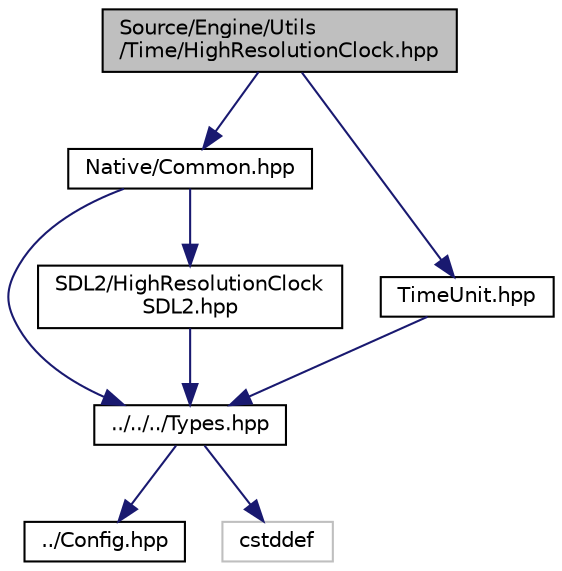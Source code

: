 digraph "Source/Engine/Utils/Time/HighResolutionClock.hpp"
{
  edge [fontname="Helvetica",fontsize="10",labelfontname="Helvetica",labelfontsize="10"];
  node [fontname="Helvetica",fontsize="10",shape=record];
  Node0 [label="Source/Engine/Utils\l/Time/HighResolutionClock.hpp",height=0.2,width=0.4,color="black", fillcolor="grey75", style="filled", fontcolor="black"];
  Node0 -> Node1 [color="midnightblue",fontsize="10",style="solid",fontname="Helvetica"];
  Node1 [label="Native/Common.hpp",height=0.2,width=0.4,color="black", fillcolor="white", style="filled",URL="$Utils_2Time_2Native_2Common_8hpp.html"];
  Node1 -> Node2 [color="midnightblue",fontsize="10",style="solid",fontname="Helvetica"];
  Node2 [label="../../../Types.hpp",height=0.2,width=0.4,color="black", fillcolor="white", style="filled",URL="$Types_8hpp.html"];
  Node2 -> Node3 [color="midnightblue",fontsize="10",style="solid",fontname="Helvetica"];
  Node3 [label="../Config.hpp",height=0.2,width=0.4,color="black", fillcolor="white", style="filled",URL="$Config_8hpp.html"];
  Node2 -> Node4 [color="midnightblue",fontsize="10",style="solid",fontname="Helvetica"];
  Node4 [label="cstddef",height=0.2,width=0.4,color="grey75", fillcolor="white", style="filled"];
  Node1 -> Node5 [color="midnightblue",fontsize="10",style="solid",fontname="Helvetica"];
  Node5 [label="SDL2/HighResolutionClock\lSDL2.hpp",height=0.2,width=0.4,color="black", fillcolor="white", style="filled",URL="$HighResolutionClockSDL2_8hpp.html"];
  Node5 -> Node2 [color="midnightblue",fontsize="10",style="solid",fontname="Helvetica"];
  Node0 -> Node6 [color="midnightblue",fontsize="10",style="solid",fontname="Helvetica"];
  Node6 [label="TimeUnit.hpp",height=0.2,width=0.4,color="black", fillcolor="white", style="filled",URL="$TimeUnit_8hpp.html"];
  Node6 -> Node2 [color="midnightblue",fontsize="10",style="solid",fontname="Helvetica"];
}
